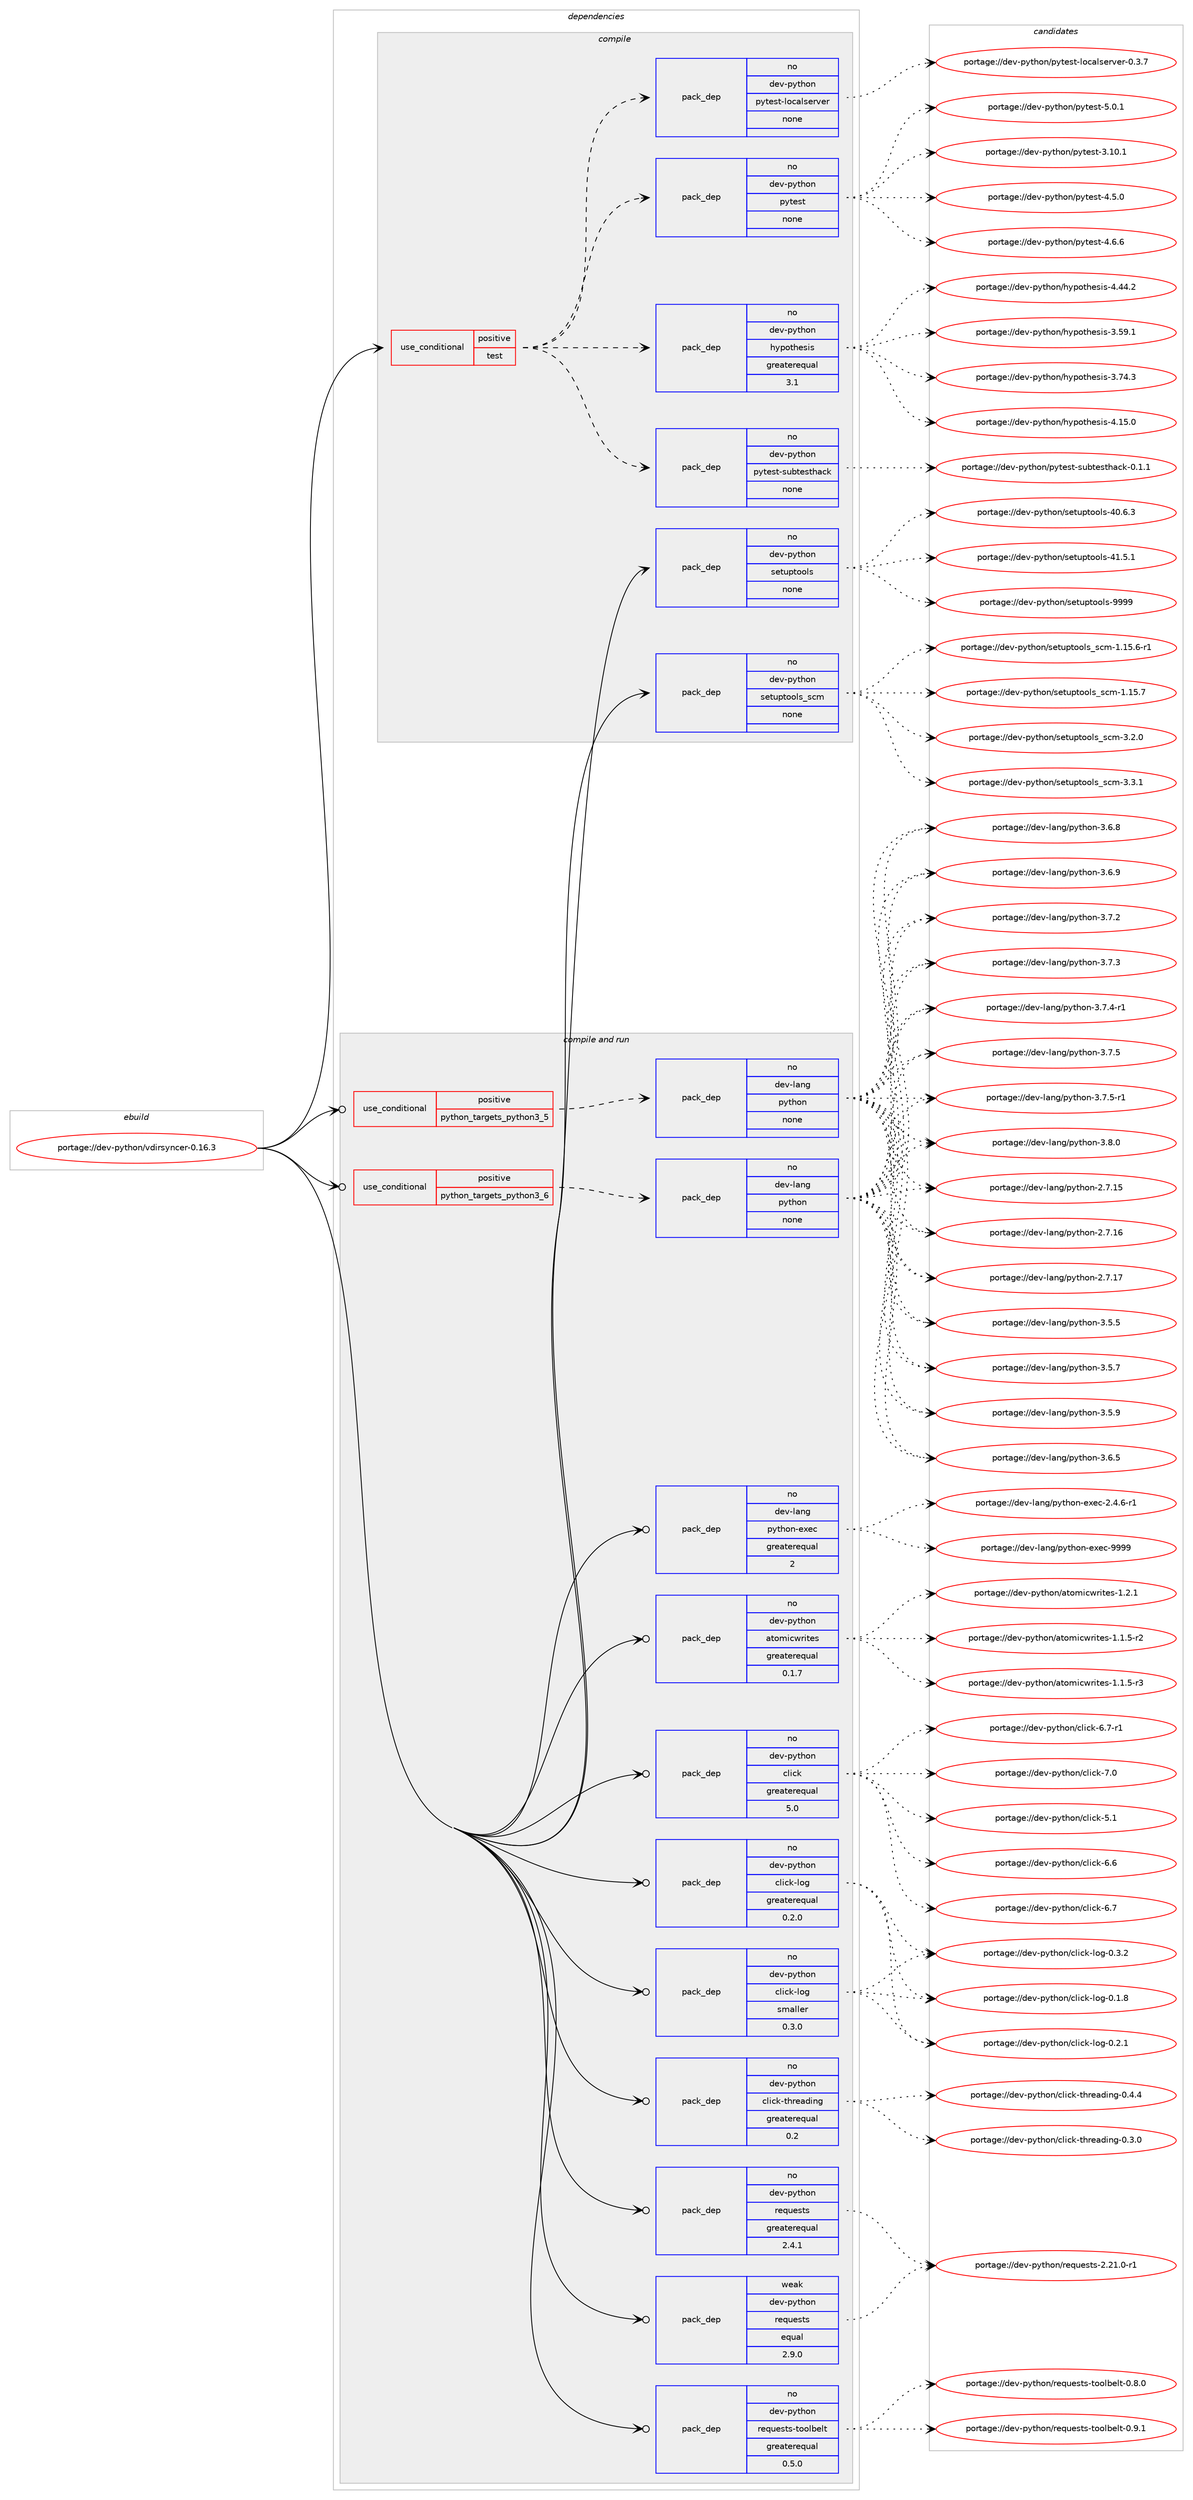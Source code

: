 digraph prolog {

# *************
# Graph options
# *************

newrank=true;
concentrate=true;
compound=true;
graph [rankdir=LR,fontname=Helvetica,fontsize=10,ranksep=1.5];#, ranksep=2.5, nodesep=0.2];
edge  [arrowhead=vee];
node  [fontname=Helvetica,fontsize=10];

# **********
# The ebuild
# **********

subgraph cluster_leftcol {
color=gray;
rank=same;
label=<<i>ebuild</i>>;
id [label="portage://dev-python/vdirsyncer-0.16.3", color=red, width=4, href="../dev-python/vdirsyncer-0.16.3.svg"];
}

# ****************
# The dependencies
# ****************

subgraph cluster_midcol {
color=gray;
label=<<i>dependencies</i>>;
subgraph cluster_compile {
fillcolor="#eeeeee";
style=filled;
label=<<i>compile</i>>;
subgraph cond40396 {
dependency177833 [label=<<TABLE BORDER="0" CELLBORDER="1" CELLSPACING="0" CELLPADDING="4"><TR><TD ROWSPAN="3" CELLPADDING="10">use_conditional</TD></TR><TR><TD>positive</TD></TR><TR><TD>test</TD></TR></TABLE>>, shape=none, color=red];
subgraph pack134027 {
dependency177834 [label=<<TABLE BORDER="0" CELLBORDER="1" CELLSPACING="0" CELLPADDING="4" WIDTH="220"><TR><TD ROWSPAN="6" CELLPADDING="30">pack_dep</TD></TR><TR><TD WIDTH="110">no</TD></TR><TR><TD>dev-python</TD></TR><TR><TD>hypothesis</TD></TR><TR><TD>greaterequal</TD></TR><TR><TD>3.1</TD></TR></TABLE>>, shape=none, color=blue];
}
dependency177833:e -> dependency177834:w [weight=20,style="dashed",arrowhead="vee"];
subgraph pack134028 {
dependency177835 [label=<<TABLE BORDER="0" CELLBORDER="1" CELLSPACING="0" CELLPADDING="4" WIDTH="220"><TR><TD ROWSPAN="6" CELLPADDING="30">pack_dep</TD></TR><TR><TD WIDTH="110">no</TD></TR><TR><TD>dev-python</TD></TR><TR><TD>pytest</TD></TR><TR><TD>none</TD></TR><TR><TD></TD></TR></TABLE>>, shape=none, color=blue];
}
dependency177833:e -> dependency177835:w [weight=20,style="dashed",arrowhead="vee"];
subgraph pack134029 {
dependency177836 [label=<<TABLE BORDER="0" CELLBORDER="1" CELLSPACING="0" CELLPADDING="4" WIDTH="220"><TR><TD ROWSPAN="6" CELLPADDING="30">pack_dep</TD></TR><TR><TD WIDTH="110">no</TD></TR><TR><TD>dev-python</TD></TR><TR><TD>pytest-localserver</TD></TR><TR><TD>none</TD></TR><TR><TD></TD></TR></TABLE>>, shape=none, color=blue];
}
dependency177833:e -> dependency177836:w [weight=20,style="dashed",arrowhead="vee"];
subgraph pack134030 {
dependency177837 [label=<<TABLE BORDER="0" CELLBORDER="1" CELLSPACING="0" CELLPADDING="4" WIDTH="220"><TR><TD ROWSPAN="6" CELLPADDING="30">pack_dep</TD></TR><TR><TD WIDTH="110">no</TD></TR><TR><TD>dev-python</TD></TR><TR><TD>pytest-subtesthack</TD></TR><TR><TD>none</TD></TR><TR><TD></TD></TR></TABLE>>, shape=none, color=blue];
}
dependency177833:e -> dependency177837:w [weight=20,style="dashed",arrowhead="vee"];
}
id:e -> dependency177833:w [weight=20,style="solid",arrowhead="vee"];
subgraph pack134031 {
dependency177838 [label=<<TABLE BORDER="0" CELLBORDER="1" CELLSPACING="0" CELLPADDING="4" WIDTH="220"><TR><TD ROWSPAN="6" CELLPADDING="30">pack_dep</TD></TR><TR><TD WIDTH="110">no</TD></TR><TR><TD>dev-python</TD></TR><TR><TD>setuptools</TD></TR><TR><TD>none</TD></TR><TR><TD></TD></TR></TABLE>>, shape=none, color=blue];
}
id:e -> dependency177838:w [weight=20,style="solid",arrowhead="vee"];
subgraph pack134032 {
dependency177839 [label=<<TABLE BORDER="0" CELLBORDER="1" CELLSPACING="0" CELLPADDING="4" WIDTH="220"><TR><TD ROWSPAN="6" CELLPADDING="30">pack_dep</TD></TR><TR><TD WIDTH="110">no</TD></TR><TR><TD>dev-python</TD></TR><TR><TD>setuptools_scm</TD></TR><TR><TD>none</TD></TR><TR><TD></TD></TR></TABLE>>, shape=none, color=blue];
}
id:e -> dependency177839:w [weight=20,style="solid",arrowhead="vee"];
}
subgraph cluster_compileandrun {
fillcolor="#eeeeee";
style=filled;
label=<<i>compile and run</i>>;
subgraph cond40397 {
dependency177840 [label=<<TABLE BORDER="0" CELLBORDER="1" CELLSPACING="0" CELLPADDING="4"><TR><TD ROWSPAN="3" CELLPADDING="10">use_conditional</TD></TR><TR><TD>positive</TD></TR><TR><TD>python_targets_python3_5</TD></TR></TABLE>>, shape=none, color=red];
subgraph pack134033 {
dependency177841 [label=<<TABLE BORDER="0" CELLBORDER="1" CELLSPACING="0" CELLPADDING="4" WIDTH="220"><TR><TD ROWSPAN="6" CELLPADDING="30">pack_dep</TD></TR><TR><TD WIDTH="110">no</TD></TR><TR><TD>dev-lang</TD></TR><TR><TD>python</TD></TR><TR><TD>none</TD></TR><TR><TD></TD></TR></TABLE>>, shape=none, color=blue];
}
dependency177840:e -> dependency177841:w [weight=20,style="dashed",arrowhead="vee"];
}
id:e -> dependency177840:w [weight=20,style="solid",arrowhead="odotvee"];
subgraph cond40398 {
dependency177842 [label=<<TABLE BORDER="0" CELLBORDER="1" CELLSPACING="0" CELLPADDING="4"><TR><TD ROWSPAN="3" CELLPADDING="10">use_conditional</TD></TR><TR><TD>positive</TD></TR><TR><TD>python_targets_python3_6</TD></TR></TABLE>>, shape=none, color=red];
subgraph pack134034 {
dependency177843 [label=<<TABLE BORDER="0" CELLBORDER="1" CELLSPACING="0" CELLPADDING="4" WIDTH="220"><TR><TD ROWSPAN="6" CELLPADDING="30">pack_dep</TD></TR><TR><TD WIDTH="110">no</TD></TR><TR><TD>dev-lang</TD></TR><TR><TD>python</TD></TR><TR><TD>none</TD></TR><TR><TD></TD></TR></TABLE>>, shape=none, color=blue];
}
dependency177842:e -> dependency177843:w [weight=20,style="dashed",arrowhead="vee"];
}
id:e -> dependency177842:w [weight=20,style="solid",arrowhead="odotvee"];
subgraph pack134035 {
dependency177844 [label=<<TABLE BORDER="0" CELLBORDER="1" CELLSPACING="0" CELLPADDING="4" WIDTH="220"><TR><TD ROWSPAN="6" CELLPADDING="30">pack_dep</TD></TR><TR><TD WIDTH="110">no</TD></TR><TR><TD>dev-lang</TD></TR><TR><TD>python-exec</TD></TR><TR><TD>greaterequal</TD></TR><TR><TD>2</TD></TR></TABLE>>, shape=none, color=blue];
}
id:e -> dependency177844:w [weight=20,style="solid",arrowhead="odotvee"];
subgraph pack134036 {
dependency177845 [label=<<TABLE BORDER="0" CELLBORDER="1" CELLSPACING="0" CELLPADDING="4" WIDTH="220"><TR><TD ROWSPAN="6" CELLPADDING="30">pack_dep</TD></TR><TR><TD WIDTH="110">no</TD></TR><TR><TD>dev-python</TD></TR><TR><TD>atomicwrites</TD></TR><TR><TD>greaterequal</TD></TR><TR><TD>0.1.7</TD></TR></TABLE>>, shape=none, color=blue];
}
id:e -> dependency177845:w [weight=20,style="solid",arrowhead="odotvee"];
subgraph pack134037 {
dependency177846 [label=<<TABLE BORDER="0" CELLBORDER="1" CELLSPACING="0" CELLPADDING="4" WIDTH="220"><TR><TD ROWSPAN="6" CELLPADDING="30">pack_dep</TD></TR><TR><TD WIDTH="110">no</TD></TR><TR><TD>dev-python</TD></TR><TR><TD>click</TD></TR><TR><TD>greaterequal</TD></TR><TR><TD>5.0</TD></TR></TABLE>>, shape=none, color=blue];
}
id:e -> dependency177846:w [weight=20,style="solid",arrowhead="odotvee"];
subgraph pack134038 {
dependency177847 [label=<<TABLE BORDER="0" CELLBORDER="1" CELLSPACING="0" CELLPADDING="4" WIDTH="220"><TR><TD ROWSPAN="6" CELLPADDING="30">pack_dep</TD></TR><TR><TD WIDTH="110">no</TD></TR><TR><TD>dev-python</TD></TR><TR><TD>click-log</TD></TR><TR><TD>greaterequal</TD></TR><TR><TD>0.2.0</TD></TR></TABLE>>, shape=none, color=blue];
}
id:e -> dependency177847:w [weight=20,style="solid",arrowhead="odotvee"];
subgraph pack134039 {
dependency177848 [label=<<TABLE BORDER="0" CELLBORDER="1" CELLSPACING="0" CELLPADDING="4" WIDTH="220"><TR><TD ROWSPAN="6" CELLPADDING="30">pack_dep</TD></TR><TR><TD WIDTH="110">no</TD></TR><TR><TD>dev-python</TD></TR><TR><TD>click-log</TD></TR><TR><TD>smaller</TD></TR><TR><TD>0.3.0</TD></TR></TABLE>>, shape=none, color=blue];
}
id:e -> dependency177848:w [weight=20,style="solid",arrowhead="odotvee"];
subgraph pack134040 {
dependency177849 [label=<<TABLE BORDER="0" CELLBORDER="1" CELLSPACING="0" CELLPADDING="4" WIDTH="220"><TR><TD ROWSPAN="6" CELLPADDING="30">pack_dep</TD></TR><TR><TD WIDTH="110">no</TD></TR><TR><TD>dev-python</TD></TR><TR><TD>click-threading</TD></TR><TR><TD>greaterequal</TD></TR><TR><TD>0.2</TD></TR></TABLE>>, shape=none, color=blue];
}
id:e -> dependency177849:w [weight=20,style="solid",arrowhead="odotvee"];
subgraph pack134041 {
dependency177850 [label=<<TABLE BORDER="0" CELLBORDER="1" CELLSPACING="0" CELLPADDING="4" WIDTH="220"><TR><TD ROWSPAN="6" CELLPADDING="30">pack_dep</TD></TR><TR><TD WIDTH="110">no</TD></TR><TR><TD>dev-python</TD></TR><TR><TD>requests</TD></TR><TR><TD>greaterequal</TD></TR><TR><TD>2.4.1</TD></TR></TABLE>>, shape=none, color=blue];
}
id:e -> dependency177850:w [weight=20,style="solid",arrowhead="odotvee"];
subgraph pack134042 {
dependency177851 [label=<<TABLE BORDER="0" CELLBORDER="1" CELLSPACING="0" CELLPADDING="4" WIDTH="220"><TR><TD ROWSPAN="6" CELLPADDING="30">pack_dep</TD></TR><TR><TD WIDTH="110">no</TD></TR><TR><TD>dev-python</TD></TR><TR><TD>requests-toolbelt</TD></TR><TR><TD>greaterequal</TD></TR><TR><TD>0.5.0</TD></TR></TABLE>>, shape=none, color=blue];
}
id:e -> dependency177851:w [weight=20,style="solid",arrowhead="odotvee"];
subgraph pack134043 {
dependency177852 [label=<<TABLE BORDER="0" CELLBORDER="1" CELLSPACING="0" CELLPADDING="4" WIDTH="220"><TR><TD ROWSPAN="6" CELLPADDING="30">pack_dep</TD></TR><TR><TD WIDTH="110">weak</TD></TR><TR><TD>dev-python</TD></TR><TR><TD>requests</TD></TR><TR><TD>equal</TD></TR><TR><TD>2.9.0</TD></TR></TABLE>>, shape=none, color=blue];
}
id:e -> dependency177852:w [weight=20,style="solid",arrowhead="odotvee"];
}
subgraph cluster_run {
fillcolor="#eeeeee";
style=filled;
label=<<i>run</i>>;
}
}

# **************
# The candidates
# **************

subgraph cluster_choices {
rank=same;
color=gray;
label=<<i>candidates</i>>;

subgraph choice134027 {
color=black;
nodesep=1;
choiceportage100101118451121211161041111104710412111211111610410111510511545514653574649 [label="portage://dev-python/hypothesis-3.59.1", color=red, width=4,href="../dev-python/hypothesis-3.59.1.svg"];
choiceportage100101118451121211161041111104710412111211111610410111510511545514655524651 [label="portage://dev-python/hypothesis-3.74.3", color=red, width=4,href="../dev-python/hypothesis-3.74.3.svg"];
choiceportage100101118451121211161041111104710412111211111610410111510511545524649534648 [label="portage://dev-python/hypothesis-4.15.0", color=red, width=4,href="../dev-python/hypothesis-4.15.0.svg"];
choiceportage100101118451121211161041111104710412111211111610410111510511545524652524650 [label="portage://dev-python/hypothesis-4.44.2", color=red, width=4,href="../dev-python/hypothesis-4.44.2.svg"];
dependency177834:e -> choiceportage100101118451121211161041111104710412111211111610410111510511545514653574649:w [style=dotted,weight="100"];
dependency177834:e -> choiceportage100101118451121211161041111104710412111211111610410111510511545514655524651:w [style=dotted,weight="100"];
dependency177834:e -> choiceportage100101118451121211161041111104710412111211111610410111510511545524649534648:w [style=dotted,weight="100"];
dependency177834:e -> choiceportage100101118451121211161041111104710412111211111610410111510511545524652524650:w [style=dotted,weight="100"];
}
subgraph choice134028 {
color=black;
nodesep=1;
choiceportage100101118451121211161041111104711212111610111511645514649484649 [label="portage://dev-python/pytest-3.10.1", color=red, width=4,href="../dev-python/pytest-3.10.1.svg"];
choiceportage1001011184511212111610411111047112121116101115116455246534648 [label="portage://dev-python/pytest-4.5.0", color=red, width=4,href="../dev-python/pytest-4.5.0.svg"];
choiceportage1001011184511212111610411111047112121116101115116455246544654 [label="portage://dev-python/pytest-4.6.6", color=red, width=4,href="../dev-python/pytest-4.6.6.svg"];
choiceportage1001011184511212111610411111047112121116101115116455346484649 [label="portage://dev-python/pytest-5.0.1", color=red, width=4,href="../dev-python/pytest-5.0.1.svg"];
dependency177835:e -> choiceportage100101118451121211161041111104711212111610111511645514649484649:w [style=dotted,weight="100"];
dependency177835:e -> choiceportage1001011184511212111610411111047112121116101115116455246534648:w [style=dotted,weight="100"];
dependency177835:e -> choiceportage1001011184511212111610411111047112121116101115116455246544654:w [style=dotted,weight="100"];
dependency177835:e -> choiceportage1001011184511212111610411111047112121116101115116455346484649:w [style=dotted,weight="100"];
}
subgraph choice134029 {
color=black;
nodesep=1;
choiceportage1001011184511212111610411111047112121116101115116451081119997108115101114118101114454846514655 [label="portage://dev-python/pytest-localserver-0.3.7", color=red, width=4,href="../dev-python/pytest-localserver-0.3.7.svg"];
dependency177836:e -> choiceportage1001011184511212111610411111047112121116101115116451081119997108115101114118101114454846514655:w [style=dotted,weight="100"];
}
subgraph choice134030 {
color=black;
nodesep=1;
choiceportage100101118451121211161041111104711212111610111511645115117981161011151161049799107454846494649 [label="portage://dev-python/pytest-subtesthack-0.1.1", color=red, width=4,href="../dev-python/pytest-subtesthack-0.1.1.svg"];
dependency177837:e -> choiceportage100101118451121211161041111104711212111610111511645115117981161011151161049799107454846494649:w [style=dotted,weight="100"];
}
subgraph choice134031 {
color=black;
nodesep=1;
choiceportage100101118451121211161041111104711510111611711211611111110811545524846544651 [label="portage://dev-python/setuptools-40.6.3", color=red, width=4,href="../dev-python/setuptools-40.6.3.svg"];
choiceportage100101118451121211161041111104711510111611711211611111110811545524946534649 [label="portage://dev-python/setuptools-41.5.1", color=red, width=4,href="../dev-python/setuptools-41.5.1.svg"];
choiceportage10010111845112121116104111110471151011161171121161111111081154557575757 [label="portage://dev-python/setuptools-9999", color=red, width=4,href="../dev-python/setuptools-9999.svg"];
dependency177838:e -> choiceportage100101118451121211161041111104711510111611711211611111110811545524846544651:w [style=dotted,weight="100"];
dependency177838:e -> choiceportage100101118451121211161041111104711510111611711211611111110811545524946534649:w [style=dotted,weight="100"];
dependency177838:e -> choiceportage10010111845112121116104111110471151011161171121161111111081154557575757:w [style=dotted,weight="100"];
}
subgraph choice134032 {
color=black;
nodesep=1;
choiceportage10010111845112121116104111110471151011161171121161111111081159511599109454946495346544511449 [label="portage://dev-python/setuptools_scm-1.15.6-r1", color=red, width=4,href="../dev-python/setuptools_scm-1.15.6-r1.svg"];
choiceportage1001011184511212111610411111047115101116117112116111111108115951159910945494649534655 [label="portage://dev-python/setuptools_scm-1.15.7", color=red, width=4,href="../dev-python/setuptools_scm-1.15.7.svg"];
choiceportage10010111845112121116104111110471151011161171121161111111081159511599109455146504648 [label="portage://dev-python/setuptools_scm-3.2.0", color=red, width=4,href="../dev-python/setuptools_scm-3.2.0.svg"];
choiceportage10010111845112121116104111110471151011161171121161111111081159511599109455146514649 [label="portage://dev-python/setuptools_scm-3.3.1", color=red, width=4,href="../dev-python/setuptools_scm-3.3.1.svg"];
dependency177839:e -> choiceportage10010111845112121116104111110471151011161171121161111111081159511599109454946495346544511449:w [style=dotted,weight="100"];
dependency177839:e -> choiceportage1001011184511212111610411111047115101116117112116111111108115951159910945494649534655:w [style=dotted,weight="100"];
dependency177839:e -> choiceportage10010111845112121116104111110471151011161171121161111111081159511599109455146504648:w [style=dotted,weight="100"];
dependency177839:e -> choiceportage10010111845112121116104111110471151011161171121161111111081159511599109455146514649:w [style=dotted,weight="100"];
}
subgraph choice134033 {
color=black;
nodesep=1;
choiceportage10010111845108971101034711212111610411111045504655464953 [label="portage://dev-lang/python-2.7.15", color=red, width=4,href="../dev-lang/python-2.7.15.svg"];
choiceportage10010111845108971101034711212111610411111045504655464954 [label="portage://dev-lang/python-2.7.16", color=red, width=4,href="../dev-lang/python-2.7.16.svg"];
choiceportage10010111845108971101034711212111610411111045504655464955 [label="portage://dev-lang/python-2.7.17", color=red, width=4,href="../dev-lang/python-2.7.17.svg"];
choiceportage100101118451089711010347112121116104111110455146534653 [label="portage://dev-lang/python-3.5.5", color=red, width=4,href="../dev-lang/python-3.5.5.svg"];
choiceportage100101118451089711010347112121116104111110455146534655 [label="portage://dev-lang/python-3.5.7", color=red, width=4,href="../dev-lang/python-3.5.7.svg"];
choiceportage100101118451089711010347112121116104111110455146534657 [label="portage://dev-lang/python-3.5.9", color=red, width=4,href="../dev-lang/python-3.5.9.svg"];
choiceportage100101118451089711010347112121116104111110455146544653 [label="portage://dev-lang/python-3.6.5", color=red, width=4,href="../dev-lang/python-3.6.5.svg"];
choiceportage100101118451089711010347112121116104111110455146544656 [label="portage://dev-lang/python-3.6.8", color=red, width=4,href="../dev-lang/python-3.6.8.svg"];
choiceportage100101118451089711010347112121116104111110455146544657 [label="portage://dev-lang/python-3.6.9", color=red, width=4,href="../dev-lang/python-3.6.9.svg"];
choiceportage100101118451089711010347112121116104111110455146554650 [label="portage://dev-lang/python-3.7.2", color=red, width=4,href="../dev-lang/python-3.7.2.svg"];
choiceportage100101118451089711010347112121116104111110455146554651 [label="portage://dev-lang/python-3.7.3", color=red, width=4,href="../dev-lang/python-3.7.3.svg"];
choiceportage1001011184510897110103471121211161041111104551465546524511449 [label="portage://dev-lang/python-3.7.4-r1", color=red, width=4,href="../dev-lang/python-3.7.4-r1.svg"];
choiceportage100101118451089711010347112121116104111110455146554653 [label="portage://dev-lang/python-3.7.5", color=red, width=4,href="../dev-lang/python-3.7.5.svg"];
choiceportage1001011184510897110103471121211161041111104551465546534511449 [label="portage://dev-lang/python-3.7.5-r1", color=red, width=4,href="../dev-lang/python-3.7.5-r1.svg"];
choiceportage100101118451089711010347112121116104111110455146564648 [label="portage://dev-lang/python-3.8.0", color=red, width=4,href="../dev-lang/python-3.8.0.svg"];
dependency177841:e -> choiceportage10010111845108971101034711212111610411111045504655464953:w [style=dotted,weight="100"];
dependency177841:e -> choiceportage10010111845108971101034711212111610411111045504655464954:w [style=dotted,weight="100"];
dependency177841:e -> choiceportage10010111845108971101034711212111610411111045504655464955:w [style=dotted,weight="100"];
dependency177841:e -> choiceportage100101118451089711010347112121116104111110455146534653:w [style=dotted,weight="100"];
dependency177841:e -> choiceportage100101118451089711010347112121116104111110455146534655:w [style=dotted,weight="100"];
dependency177841:e -> choiceportage100101118451089711010347112121116104111110455146534657:w [style=dotted,weight="100"];
dependency177841:e -> choiceportage100101118451089711010347112121116104111110455146544653:w [style=dotted,weight="100"];
dependency177841:e -> choiceportage100101118451089711010347112121116104111110455146544656:w [style=dotted,weight="100"];
dependency177841:e -> choiceportage100101118451089711010347112121116104111110455146544657:w [style=dotted,weight="100"];
dependency177841:e -> choiceportage100101118451089711010347112121116104111110455146554650:w [style=dotted,weight="100"];
dependency177841:e -> choiceportage100101118451089711010347112121116104111110455146554651:w [style=dotted,weight="100"];
dependency177841:e -> choiceportage1001011184510897110103471121211161041111104551465546524511449:w [style=dotted,weight="100"];
dependency177841:e -> choiceportage100101118451089711010347112121116104111110455146554653:w [style=dotted,weight="100"];
dependency177841:e -> choiceportage1001011184510897110103471121211161041111104551465546534511449:w [style=dotted,weight="100"];
dependency177841:e -> choiceportage100101118451089711010347112121116104111110455146564648:w [style=dotted,weight="100"];
}
subgraph choice134034 {
color=black;
nodesep=1;
choiceportage10010111845108971101034711212111610411111045504655464953 [label="portage://dev-lang/python-2.7.15", color=red, width=4,href="../dev-lang/python-2.7.15.svg"];
choiceportage10010111845108971101034711212111610411111045504655464954 [label="portage://dev-lang/python-2.7.16", color=red, width=4,href="../dev-lang/python-2.7.16.svg"];
choiceportage10010111845108971101034711212111610411111045504655464955 [label="portage://dev-lang/python-2.7.17", color=red, width=4,href="../dev-lang/python-2.7.17.svg"];
choiceportage100101118451089711010347112121116104111110455146534653 [label="portage://dev-lang/python-3.5.5", color=red, width=4,href="../dev-lang/python-3.5.5.svg"];
choiceportage100101118451089711010347112121116104111110455146534655 [label="portage://dev-lang/python-3.5.7", color=red, width=4,href="../dev-lang/python-3.5.7.svg"];
choiceportage100101118451089711010347112121116104111110455146534657 [label="portage://dev-lang/python-3.5.9", color=red, width=4,href="../dev-lang/python-3.5.9.svg"];
choiceportage100101118451089711010347112121116104111110455146544653 [label="portage://dev-lang/python-3.6.5", color=red, width=4,href="../dev-lang/python-3.6.5.svg"];
choiceportage100101118451089711010347112121116104111110455146544656 [label="portage://dev-lang/python-3.6.8", color=red, width=4,href="../dev-lang/python-3.6.8.svg"];
choiceportage100101118451089711010347112121116104111110455146544657 [label="portage://dev-lang/python-3.6.9", color=red, width=4,href="../dev-lang/python-3.6.9.svg"];
choiceportage100101118451089711010347112121116104111110455146554650 [label="portage://dev-lang/python-3.7.2", color=red, width=4,href="../dev-lang/python-3.7.2.svg"];
choiceportage100101118451089711010347112121116104111110455146554651 [label="portage://dev-lang/python-3.7.3", color=red, width=4,href="../dev-lang/python-3.7.3.svg"];
choiceportage1001011184510897110103471121211161041111104551465546524511449 [label="portage://dev-lang/python-3.7.4-r1", color=red, width=4,href="../dev-lang/python-3.7.4-r1.svg"];
choiceportage100101118451089711010347112121116104111110455146554653 [label="portage://dev-lang/python-3.7.5", color=red, width=4,href="../dev-lang/python-3.7.5.svg"];
choiceportage1001011184510897110103471121211161041111104551465546534511449 [label="portage://dev-lang/python-3.7.5-r1", color=red, width=4,href="../dev-lang/python-3.7.5-r1.svg"];
choiceportage100101118451089711010347112121116104111110455146564648 [label="portage://dev-lang/python-3.8.0", color=red, width=4,href="../dev-lang/python-3.8.0.svg"];
dependency177843:e -> choiceportage10010111845108971101034711212111610411111045504655464953:w [style=dotted,weight="100"];
dependency177843:e -> choiceportage10010111845108971101034711212111610411111045504655464954:w [style=dotted,weight="100"];
dependency177843:e -> choiceportage10010111845108971101034711212111610411111045504655464955:w [style=dotted,weight="100"];
dependency177843:e -> choiceportage100101118451089711010347112121116104111110455146534653:w [style=dotted,weight="100"];
dependency177843:e -> choiceportage100101118451089711010347112121116104111110455146534655:w [style=dotted,weight="100"];
dependency177843:e -> choiceportage100101118451089711010347112121116104111110455146534657:w [style=dotted,weight="100"];
dependency177843:e -> choiceportage100101118451089711010347112121116104111110455146544653:w [style=dotted,weight="100"];
dependency177843:e -> choiceportage100101118451089711010347112121116104111110455146544656:w [style=dotted,weight="100"];
dependency177843:e -> choiceportage100101118451089711010347112121116104111110455146544657:w [style=dotted,weight="100"];
dependency177843:e -> choiceportage100101118451089711010347112121116104111110455146554650:w [style=dotted,weight="100"];
dependency177843:e -> choiceportage100101118451089711010347112121116104111110455146554651:w [style=dotted,weight="100"];
dependency177843:e -> choiceportage1001011184510897110103471121211161041111104551465546524511449:w [style=dotted,weight="100"];
dependency177843:e -> choiceportage100101118451089711010347112121116104111110455146554653:w [style=dotted,weight="100"];
dependency177843:e -> choiceportage1001011184510897110103471121211161041111104551465546534511449:w [style=dotted,weight="100"];
dependency177843:e -> choiceportage100101118451089711010347112121116104111110455146564648:w [style=dotted,weight="100"];
}
subgraph choice134035 {
color=black;
nodesep=1;
choiceportage10010111845108971101034711212111610411111045101120101994550465246544511449 [label="portage://dev-lang/python-exec-2.4.6-r1", color=red, width=4,href="../dev-lang/python-exec-2.4.6-r1.svg"];
choiceportage10010111845108971101034711212111610411111045101120101994557575757 [label="portage://dev-lang/python-exec-9999", color=red, width=4,href="../dev-lang/python-exec-9999.svg"];
dependency177844:e -> choiceportage10010111845108971101034711212111610411111045101120101994550465246544511449:w [style=dotted,weight="100"];
dependency177844:e -> choiceportage10010111845108971101034711212111610411111045101120101994557575757:w [style=dotted,weight="100"];
}
subgraph choice134036 {
color=black;
nodesep=1;
choiceportage100101118451121211161041111104797116111109105991191141051161011154549464946534511450 [label="portage://dev-python/atomicwrites-1.1.5-r2", color=red, width=4,href="../dev-python/atomicwrites-1.1.5-r2.svg"];
choiceportage100101118451121211161041111104797116111109105991191141051161011154549464946534511451 [label="portage://dev-python/atomicwrites-1.1.5-r3", color=red, width=4,href="../dev-python/atomicwrites-1.1.5-r3.svg"];
choiceportage10010111845112121116104111110479711611110910599119114105116101115454946504649 [label="portage://dev-python/atomicwrites-1.2.1", color=red, width=4,href="../dev-python/atomicwrites-1.2.1.svg"];
dependency177845:e -> choiceportage100101118451121211161041111104797116111109105991191141051161011154549464946534511450:w [style=dotted,weight="100"];
dependency177845:e -> choiceportage100101118451121211161041111104797116111109105991191141051161011154549464946534511451:w [style=dotted,weight="100"];
dependency177845:e -> choiceportage10010111845112121116104111110479711611110910599119114105116101115454946504649:w [style=dotted,weight="100"];
}
subgraph choice134037 {
color=black;
nodesep=1;
choiceportage1001011184511212111610411111047991081059910745534649 [label="portage://dev-python/click-5.1", color=red, width=4,href="../dev-python/click-5.1.svg"];
choiceportage1001011184511212111610411111047991081059910745544654 [label="portage://dev-python/click-6.6", color=red, width=4,href="../dev-python/click-6.6.svg"];
choiceportage1001011184511212111610411111047991081059910745544655 [label="portage://dev-python/click-6.7", color=red, width=4,href="../dev-python/click-6.7.svg"];
choiceportage10010111845112121116104111110479910810599107455446554511449 [label="portage://dev-python/click-6.7-r1", color=red, width=4,href="../dev-python/click-6.7-r1.svg"];
choiceportage1001011184511212111610411111047991081059910745554648 [label="portage://dev-python/click-7.0", color=red, width=4,href="../dev-python/click-7.0.svg"];
dependency177846:e -> choiceportage1001011184511212111610411111047991081059910745534649:w [style=dotted,weight="100"];
dependency177846:e -> choiceportage1001011184511212111610411111047991081059910745544654:w [style=dotted,weight="100"];
dependency177846:e -> choiceportage1001011184511212111610411111047991081059910745544655:w [style=dotted,weight="100"];
dependency177846:e -> choiceportage10010111845112121116104111110479910810599107455446554511449:w [style=dotted,weight="100"];
dependency177846:e -> choiceportage1001011184511212111610411111047991081059910745554648:w [style=dotted,weight="100"];
}
subgraph choice134038 {
color=black;
nodesep=1;
choiceportage1001011184511212111610411111047991081059910745108111103454846494656 [label="portage://dev-python/click-log-0.1.8", color=red, width=4,href="../dev-python/click-log-0.1.8.svg"];
choiceportage1001011184511212111610411111047991081059910745108111103454846504649 [label="portage://dev-python/click-log-0.2.1", color=red, width=4,href="../dev-python/click-log-0.2.1.svg"];
choiceportage1001011184511212111610411111047991081059910745108111103454846514650 [label="portage://dev-python/click-log-0.3.2", color=red, width=4,href="../dev-python/click-log-0.3.2.svg"];
dependency177847:e -> choiceportage1001011184511212111610411111047991081059910745108111103454846494656:w [style=dotted,weight="100"];
dependency177847:e -> choiceportage1001011184511212111610411111047991081059910745108111103454846504649:w [style=dotted,weight="100"];
dependency177847:e -> choiceportage1001011184511212111610411111047991081059910745108111103454846514650:w [style=dotted,weight="100"];
}
subgraph choice134039 {
color=black;
nodesep=1;
choiceportage1001011184511212111610411111047991081059910745108111103454846494656 [label="portage://dev-python/click-log-0.1.8", color=red, width=4,href="../dev-python/click-log-0.1.8.svg"];
choiceportage1001011184511212111610411111047991081059910745108111103454846504649 [label="portage://dev-python/click-log-0.2.1", color=red, width=4,href="../dev-python/click-log-0.2.1.svg"];
choiceportage1001011184511212111610411111047991081059910745108111103454846514650 [label="portage://dev-python/click-log-0.3.2", color=red, width=4,href="../dev-python/click-log-0.3.2.svg"];
dependency177848:e -> choiceportage1001011184511212111610411111047991081059910745108111103454846494656:w [style=dotted,weight="100"];
dependency177848:e -> choiceportage1001011184511212111610411111047991081059910745108111103454846504649:w [style=dotted,weight="100"];
dependency177848:e -> choiceportage1001011184511212111610411111047991081059910745108111103454846514650:w [style=dotted,weight="100"];
}
subgraph choice134040 {
color=black;
nodesep=1;
choiceportage100101118451121211161041111104799108105991074511610411410197100105110103454846514648 [label="portage://dev-python/click-threading-0.3.0", color=red, width=4,href="../dev-python/click-threading-0.3.0.svg"];
choiceportage100101118451121211161041111104799108105991074511610411410197100105110103454846524652 [label="portage://dev-python/click-threading-0.4.4", color=red, width=4,href="../dev-python/click-threading-0.4.4.svg"];
dependency177849:e -> choiceportage100101118451121211161041111104799108105991074511610411410197100105110103454846514648:w [style=dotted,weight="100"];
dependency177849:e -> choiceportage100101118451121211161041111104799108105991074511610411410197100105110103454846524652:w [style=dotted,weight="100"];
}
subgraph choice134041 {
color=black;
nodesep=1;
choiceportage1001011184511212111610411111047114101113117101115116115455046504946484511449 [label="portage://dev-python/requests-2.21.0-r1", color=red, width=4,href="../dev-python/requests-2.21.0-r1.svg"];
dependency177850:e -> choiceportage1001011184511212111610411111047114101113117101115116115455046504946484511449:w [style=dotted,weight="100"];
}
subgraph choice134042 {
color=black;
nodesep=1;
choiceportage10010111845112121116104111110471141011131171011151161154511611111110898101108116454846564648 [label="portage://dev-python/requests-toolbelt-0.8.0", color=red, width=4,href="../dev-python/requests-toolbelt-0.8.0.svg"];
choiceportage10010111845112121116104111110471141011131171011151161154511611111110898101108116454846574649 [label="portage://dev-python/requests-toolbelt-0.9.1", color=red, width=4,href="../dev-python/requests-toolbelt-0.9.1.svg"];
dependency177851:e -> choiceportage10010111845112121116104111110471141011131171011151161154511611111110898101108116454846564648:w [style=dotted,weight="100"];
dependency177851:e -> choiceportage10010111845112121116104111110471141011131171011151161154511611111110898101108116454846574649:w [style=dotted,weight="100"];
}
subgraph choice134043 {
color=black;
nodesep=1;
choiceportage1001011184511212111610411111047114101113117101115116115455046504946484511449 [label="portage://dev-python/requests-2.21.0-r1", color=red, width=4,href="../dev-python/requests-2.21.0-r1.svg"];
dependency177852:e -> choiceportage1001011184511212111610411111047114101113117101115116115455046504946484511449:w [style=dotted,weight="100"];
}
}

}
